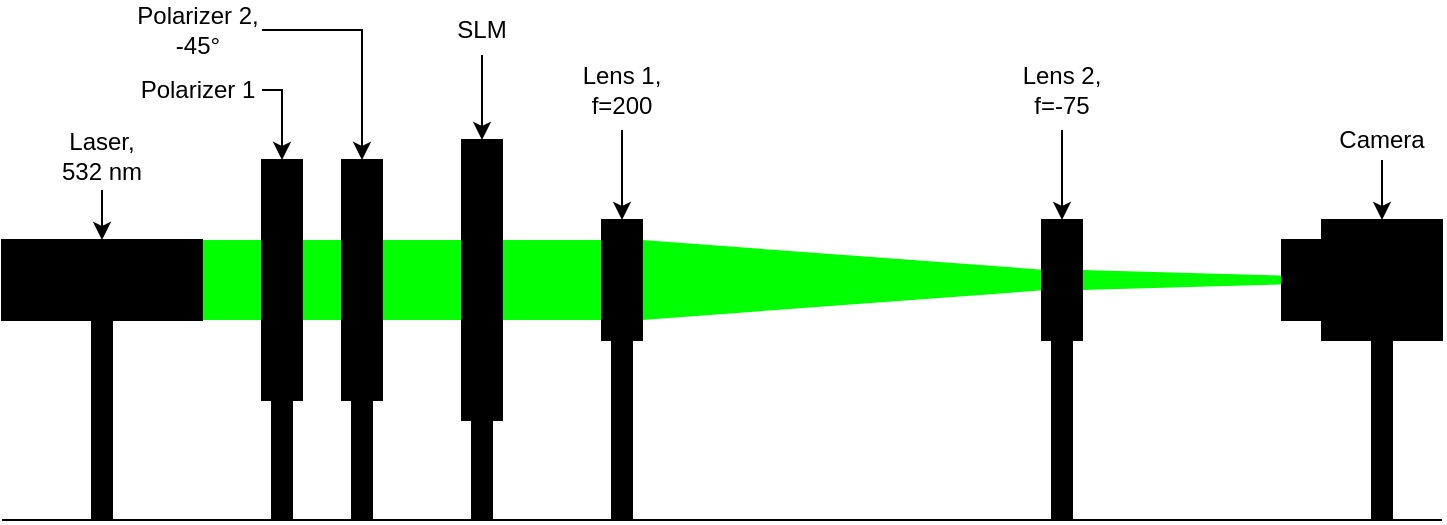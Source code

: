 <mxfile>
    <diagram id="SL8H2ZP1onxJy9nslx8K" name="Page-1">
        <mxGraphModel dx="780" dy="382" grid="1" gridSize="10" guides="1" tooltips="1" connect="1" arrows="1" fold="1" page="1" pageScale="1" pageWidth="827" pageHeight="1169" math="0" shadow="0">
            <root>
                <mxCell id="0"/>
                <mxCell id="1" parent="0"/>
                <mxCell id="NaqtpgOzilmIxhuoCxP4-29" value="" style="triangle;whiteSpace=wrap;html=1;fillColor=#00FF00;strokeColor=none;" parent="1" vertex="1">
                    <mxGeometry x="360" y="260" width="270" height="40" as="geometry"/>
                </mxCell>
                <mxCell id="NaqtpgOzilmIxhuoCxP4-7" value="" style="rounded=0;whiteSpace=wrap;html=1;strokeColor=none;fillColor=#00FF00;" parent="1" vertex="1">
                    <mxGeometry x="140" y="260" width="30" height="40" as="geometry"/>
                </mxCell>
                <mxCell id="NaqtpgOzilmIxhuoCxP4-8" value="" style="rounded=0;whiteSpace=wrap;html=1;strokeColor=none;fillColor=#00FF00;" parent="1" vertex="1">
                    <mxGeometry x="190" y="260" width="20" height="40" as="geometry"/>
                </mxCell>
                <mxCell id="NaqtpgOzilmIxhuoCxP4-9" value="" style="rounded=0;whiteSpace=wrap;html=1;strokeColor=none;fillColor=#00FF00;" parent="1" vertex="1">
                    <mxGeometry x="230" y="260" width="40" height="40" as="geometry"/>
                </mxCell>
                <mxCell id="NaqtpgOzilmIxhuoCxP4-26" value="" style="rounded=0;whiteSpace=wrap;html=1;strokeColor=none;fillColor=#00FF00;" parent="1" vertex="1">
                    <mxGeometry x="290" y="260" width="50" height="40" as="geometry"/>
                </mxCell>
                <mxCell id="NaqtpgOzilmIxhuoCxP4-30" value="" style="triangle;whiteSpace=wrap;html=1;fillColor=#00FF00;strokeColor=none;" parent="1" vertex="1">
                    <mxGeometry x="580" y="275" width="180" height="10" as="geometry"/>
                </mxCell>
                <mxCell id="NaqtpgOzilmIxhuoCxP4-1" value="" style="endArrow=none;html=1;rounded=0;" parent="1" edge="1">
                    <mxGeometry width="50" height="50" relative="1" as="geometry">
                        <mxPoint x="40" y="400" as="sourcePoint"/>
                        <mxPoint x="760" y="400" as="targetPoint"/>
                    </mxGeometry>
                </mxCell>
                <mxCell id="NaqtpgOzilmIxhuoCxP4-10" value="" style="rounded=0;whiteSpace=wrap;html=1;fillColor=#000000;" parent="1" vertex="1">
                    <mxGeometry x="85" y="300" width="10" height="100" as="geometry"/>
                </mxCell>
                <mxCell id="NaqtpgOzilmIxhuoCxP4-11" value="" style="rounded=0;whiteSpace=wrap;html=1;fillColor=#000000;" parent="1" vertex="1">
                    <mxGeometry x="175" y="340" width="10" height="60" as="geometry"/>
                </mxCell>
                <mxCell id="NaqtpgOzilmIxhuoCxP4-12" value="" style="rounded=0;whiteSpace=wrap;html=1;fillColor=#000000;" parent="1" vertex="1">
                    <mxGeometry x="215" y="340" width="10" height="60" as="geometry"/>
                </mxCell>
                <mxCell id="NaqtpgOzilmIxhuoCxP4-13" value="" style="rounded=0;whiteSpace=wrap;html=1;fillColor=#000000;" parent="1" vertex="1">
                    <mxGeometry x="275" y="350" width="10" height="50" as="geometry"/>
                </mxCell>
                <mxCell id="NaqtpgOzilmIxhuoCxP4-18" value="" style="rounded=0;whiteSpace=wrap;html=1;fillColor=#000000;" parent="1" vertex="1">
                    <mxGeometry x="345" y="310" width="10" height="90" as="geometry"/>
                </mxCell>
                <mxCell id="NaqtpgOzilmIxhuoCxP4-24" value="" style="rounded=0;whiteSpace=wrap;html=1;fillColor=#000000;" parent="1" vertex="1">
                    <mxGeometry x="565" y="310" width="10" height="90" as="geometry"/>
                </mxCell>
                <mxCell id="NaqtpgOzilmIxhuoCxP4-41" style="edgeStyle=orthogonalEdgeStyle;rounded=0;orthogonalLoop=1;jettySize=auto;html=1;exitX=1;exitY=0.5;exitDx=0;exitDy=0;entryX=0.5;entryY=0;entryDx=0;entryDy=0;" parent="1" source="NaqtpgOzilmIxhuoCxP4-31" target="NaqtpgOzilmIxhuoCxP4-4" edge="1">
                    <mxGeometry relative="1" as="geometry"/>
                </mxCell>
                <mxCell id="NaqtpgOzilmIxhuoCxP4-31" value="Polarizer 1" style="text;html=1;strokeColor=none;fillColor=none;align=center;verticalAlign=middle;whiteSpace=wrap;rounded=0;" parent="1" vertex="1">
                    <mxGeometry x="106" y="170" width="64" height="30" as="geometry"/>
                </mxCell>
                <mxCell id="NaqtpgOzilmIxhuoCxP4-52" style="edgeStyle=orthogonalEdgeStyle;rounded=0;orthogonalLoop=1;jettySize=auto;html=1;exitX=0.5;exitY=1;exitDx=0;exitDy=0;entryX=0.5;entryY=0;entryDx=0;entryDy=0;" parent="1" source="NaqtpgOzilmIxhuoCxP4-32" target="NaqtpgOzilmIxhuoCxP4-3" edge="1">
                    <mxGeometry relative="1" as="geometry"/>
                </mxCell>
                <mxCell id="NaqtpgOzilmIxhuoCxP4-32" value="&lt;div&gt;Laser,&lt;/div&gt;&lt;div&gt;532 nm&lt;/div&gt;" style="text;html=1;strokeColor=none;fillColor=none;align=center;verticalAlign=middle;whiteSpace=wrap;rounded=0;" parent="1" vertex="1">
                    <mxGeometry x="60" y="200" width="60" height="35" as="geometry"/>
                </mxCell>
                <mxCell id="NaqtpgOzilmIxhuoCxP4-42" style="edgeStyle=orthogonalEdgeStyle;rounded=0;orthogonalLoop=1;jettySize=auto;html=1;exitX=1;exitY=0.5;exitDx=0;exitDy=0;entryX=0.5;entryY=0;entryDx=0;entryDy=0;" parent="1" source="NaqtpgOzilmIxhuoCxP4-43" target="NaqtpgOzilmIxhuoCxP4-5" edge="1">
                    <mxGeometry relative="1" as="geometry">
                        <mxPoint x="175" y="145" as="sourcePoint"/>
                    </mxGeometry>
                </mxCell>
                <mxCell id="NaqtpgOzilmIxhuoCxP4-44" style="edgeStyle=orthogonalEdgeStyle;rounded=0;orthogonalLoop=1;jettySize=auto;html=1;exitX=0.5;exitY=1;exitDx=0;exitDy=0;" parent="1" source="NaqtpgOzilmIxhuoCxP4-36" target="NaqtpgOzilmIxhuoCxP4-6" edge="1">
                    <mxGeometry relative="1" as="geometry"/>
                </mxCell>
                <mxCell id="NaqtpgOzilmIxhuoCxP4-36" value="SLM" style="text;html=1;strokeColor=none;fillColor=none;align=center;verticalAlign=middle;whiteSpace=wrap;rounded=0;" parent="1" vertex="1">
                    <mxGeometry x="250" y="142.5" width="60" height="25" as="geometry"/>
                </mxCell>
                <mxCell id="NaqtpgOzilmIxhuoCxP4-45" style="edgeStyle=orthogonalEdgeStyle;rounded=0;orthogonalLoop=1;jettySize=auto;html=1;exitX=0.5;exitY=1;exitDx=0;exitDy=0;" parent="1" source="NaqtpgOzilmIxhuoCxP4-38" target="NaqtpgOzilmIxhuoCxP4-23" edge="1">
                    <mxGeometry relative="1" as="geometry"/>
                </mxCell>
                <mxCell id="NaqtpgOzilmIxhuoCxP4-38" value="&lt;div&gt;Lens 1,&lt;/div&gt;&lt;div&gt;f=200&lt;br&gt;&lt;/div&gt;" style="text;html=1;strokeColor=none;fillColor=none;align=center;verticalAlign=middle;whiteSpace=wrap;rounded=0;" parent="1" vertex="1">
                    <mxGeometry x="320" y="165" width="60" height="40" as="geometry"/>
                </mxCell>
                <mxCell id="NaqtpgOzilmIxhuoCxP4-43" value="Polarizer 2,&lt;br&gt;-45°" style="text;html=1;strokeColor=none;fillColor=none;align=center;verticalAlign=middle;whiteSpace=wrap;rounded=0;" parent="1" vertex="1">
                    <mxGeometry x="106" y="140" width="64" height="30" as="geometry"/>
                </mxCell>
                <mxCell id="NaqtpgOzilmIxhuoCxP4-50" style="edgeStyle=orthogonalEdgeStyle;rounded=0;orthogonalLoop=1;jettySize=auto;html=1;exitX=0.5;exitY=1;exitDx=0;exitDy=0;entryX=0.5;entryY=0;entryDx=0;entryDy=0;" parent="1" source="NaqtpgOzilmIxhuoCxP4-48" target="NaqtpgOzilmIxhuoCxP4-25" edge="1">
                    <mxGeometry relative="1" as="geometry"/>
                </mxCell>
                <mxCell id="NaqtpgOzilmIxhuoCxP4-48" value="&lt;div&gt;Lens 2,&lt;/div&gt;&lt;div&gt;f=-75&lt;br&gt;&lt;/div&gt;" style="text;html=1;strokeColor=none;fillColor=none;align=center;verticalAlign=middle;whiteSpace=wrap;rounded=0;" parent="1" vertex="1">
                    <mxGeometry x="540" y="165" width="60" height="40" as="geometry"/>
                </mxCell>
                <mxCell id="NaqtpgOzilmIxhuoCxP4-4" value="" style="rounded=0;whiteSpace=wrap;html=1;fillColor=#000000;" parent="1" vertex="1">
                    <mxGeometry x="170" y="220" width="20" height="120" as="geometry"/>
                </mxCell>
                <mxCell id="NaqtpgOzilmIxhuoCxP4-5" value="" style="rounded=0;whiteSpace=wrap;html=1;fillColor=#000000;" parent="1" vertex="1">
                    <mxGeometry x="210" y="220" width="20" height="120" as="geometry"/>
                </mxCell>
                <mxCell id="NaqtpgOzilmIxhuoCxP4-6" value="" style="rounded=0;whiteSpace=wrap;html=1;fillColor=#000000;" parent="1" vertex="1">
                    <mxGeometry x="270" y="210" width="20" height="140" as="geometry"/>
                </mxCell>
                <mxCell id="NaqtpgOzilmIxhuoCxP4-23" value="" style="rounded=0;whiteSpace=wrap;html=1;fillColor=#000000;" parent="1" vertex="1">
                    <mxGeometry x="340" y="250" width="20" height="60" as="geometry"/>
                </mxCell>
                <mxCell id="NaqtpgOzilmIxhuoCxP4-14" value="" style="rounded=0;whiteSpace=wrap;html=1;fillColor=#000000;" parent="1" vertex="1">
                    <mxGeometry x="700" y="250" width="60" height="60" as="geometry"/>
                </mxCell>
                <mxCell id="NaqtpgOzilmIxhuoCxP4-3" value="" style="rounded=0;whiteSpace=wrap;html=1;fillColor=#000000;" parent="1" vertex="1">
                    <mxGeometry x="40" y="260" width="100" height="40" as="geometry"/>
                </mxCell>
                <mxCell id="NaqtpgOzilmIxhuoCxP4-55" value="" style="edgeStyle=orthogonalEdgeStyle;rounded=0;orthogonalLoop=1;jettySize=auto;html=1;" parent="1" source="NaqtpgOzilmIxhuoCxP4-54" target="NaqtpgOzilmIxhuoCxP4-14" edge="1">
                    <mxGeometry relative="1" as="geometry"/>
                </mxCell>
                <mxCell id="NaqtpgOzilmIxhuoCxP4-54" value="Camera" style="text;html=1;strokeColor=none;fillColor=none;align=center;verticalAlign=middle;whiteSpace=wrap;rounded=0;" parent="1" vertex="1">
                    <mxGeometry x="700" y="200" width="60" height="20" as="geometry"/>
                </mxCell>
                <mxCell id="NaqtpgOzilmIxhuoCxP4-25" value="" style="rounded=0;whiteSpace=wrap;html=1;fillColor=#000000;fillOpacity=100;" parent="1" vertex="1">
                    <mxGeometry x="560" y="250" width="20" height="60" as="geometry"/>
                </mxCell>
                <mxCell id="11" value="" style="rounded=0;whiteSpace=wrap;html=1;fillColor=#000000;" parent="1" vertex="1">
                    <mxGeometry x="680" y="260" width="20" height="40" as="geometry"/>
                </mxCell>
                <mxCell id="12" value="" style="rounded=0;whiteSpace=wrap;html=1;fillColor=#000000;" parent="1" vertex="1">
                    <mxGeometry x="725" y="310" width="10" height="90" as="geometry"/>
                </mxCell>
            </root>
        </mxGraphModel>
    </diagram>
</mxfile>